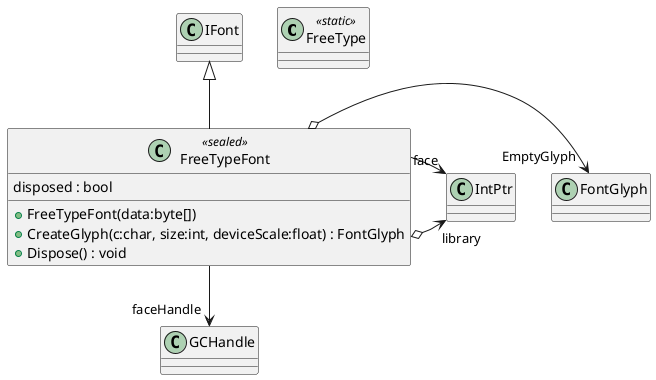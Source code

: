 @startuml
class FreeType <<static>> {
}
class FreeTypeFont <<sealed>> {
    disposed : bool
    + FreeTypeFont(data:byte[])
    + CreateGlyph(c:char, size:int, deviceScale:float) : FontGlyph
    + Dispose() : void
}
IFont <|-- FreeTypeFont
FreeTypeFont o-> "EmptyGlyph" FontGlyph
FreeTypeFont o-> "library" IntPtr
FreeTypeFont --> "faceHandle" GCHandle
FreeTypeFont --> "face" IntPtr
@enduml
